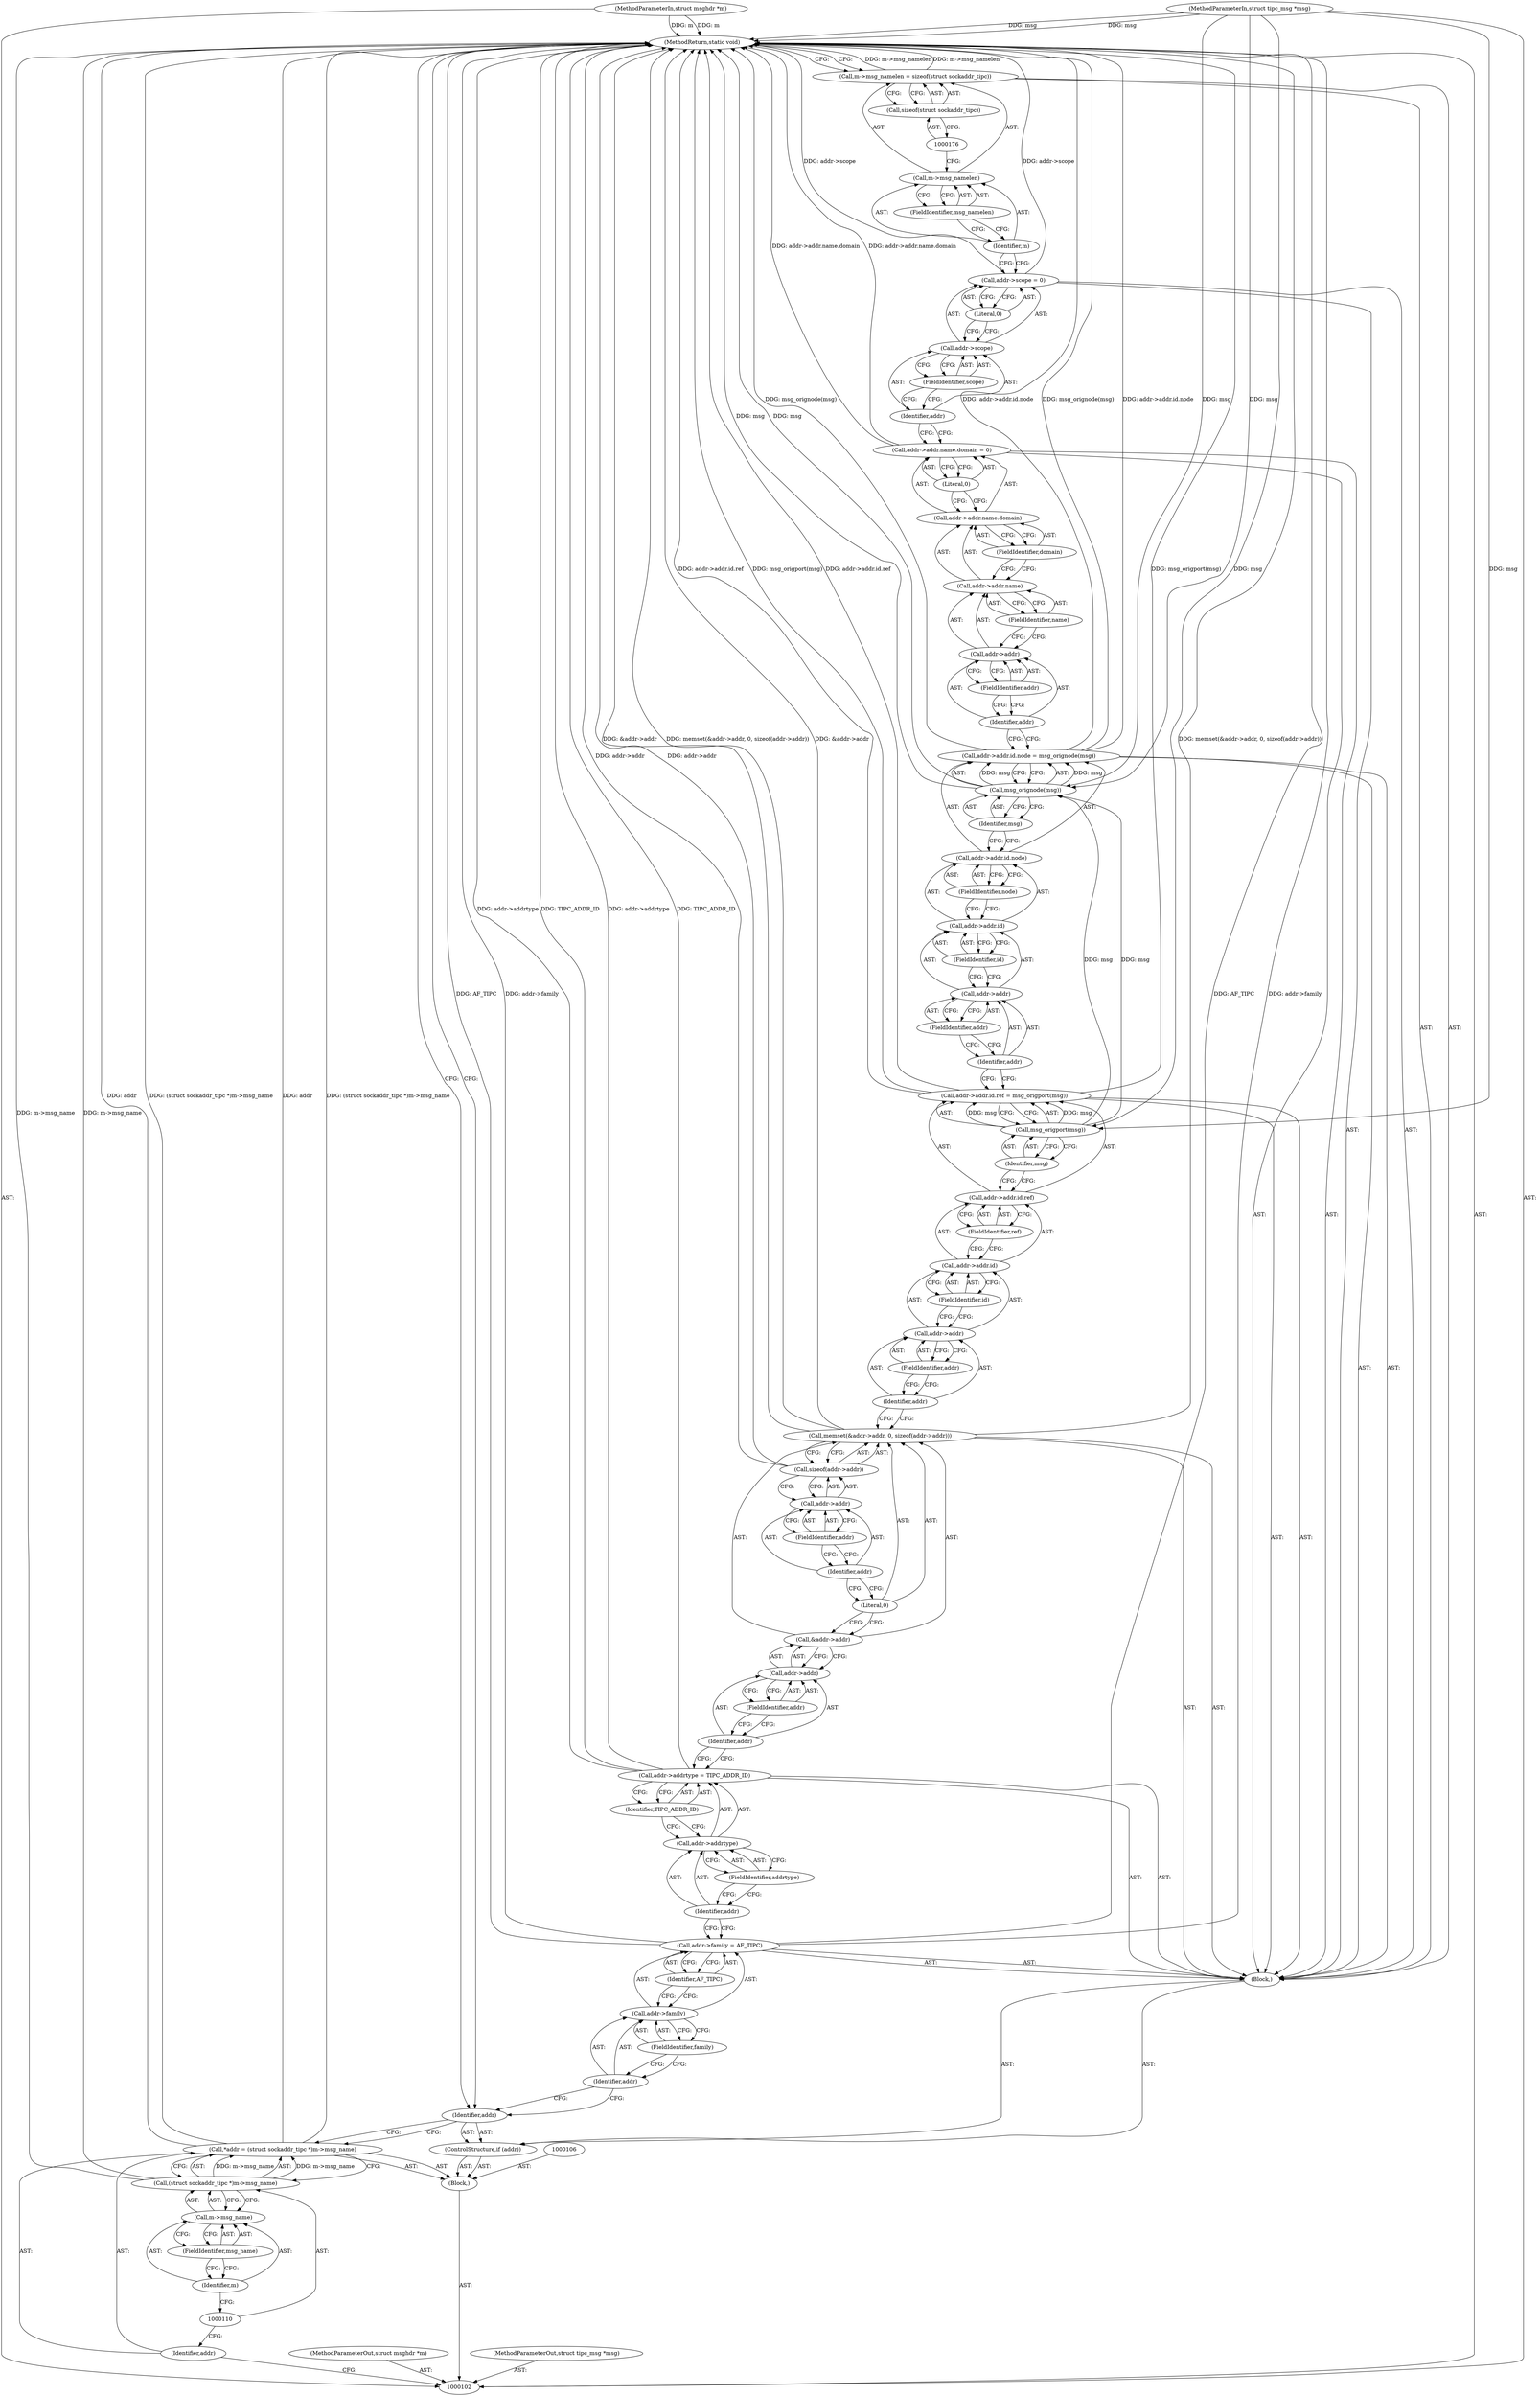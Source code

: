 digraph "0_linux_60085c3d009b0df252547adb336d1ccca5ce52ec_1" {
"1000177" [label="(MethodReturn,static void)"];
"1000103" [label="(MethodParameterIn,struct msghdr *m)"];
"1000228" [label="(MethodParameterOut,struct msghdr *m)"];
"1000104" [label="(MethodParameterIn,struct tipc_msg *msg)"];
"1000229" [label="(MethodParameterOut,struct tipc_msg *msg)"];
"1000153" [label="(FieldIdentifier,id)"];
"1000154" [label="(FieldIdentifier,node)"];
"1000155" [label="(Call,msg_orignode(msg))"];
"1000147" [label="(Call,addr->addr.id.node = msg_orignode(msg))"];
"1000148" [label="(Call,addr->addr.id.node)"];
"1000149" [label="(Call,addr->addr.id)"];
"1000150" [label="(Call,addr->addr)"];
"1000151" [label="(Identifier,addr)"];
"1000156" [label="(Identifier,msg)"];
"1000152" [label="(FieldIdentifier,addr)"];
"1000163" [label="(FieldIdentifier,name)"];
"1000164" [label="(FieldIdentifier,domain)"];
"1000165" [label="(Literal,0)"];
"1000157" [label="(Call,addr->addr.name.domain = 0)"];
"1000158" [label="(Call,addr->addr.name.domain)"];
"1000159" [label="(Call,addr->addr.name)"];
"1000160" [label="(Call,addr->addr)"];
"1000161" [label="(Identifier,addr)"];
"1000162" [label="(FieldIdentifier,addr)"];
"1000170" [label="(Literal,0)"];
"1000166" [label="(Call,addr->scope = 0)"];
"1000167" [label="(Call,addr->scope)"];
"1000168" [label="(Identifier,addr)"];
"1000169" [label="(FieldIdentifier,scope)"];
"1000175" [label="(Call,sizeof(struct sockaddr_tipc))"];
"1000171" [label="(Call,m->msg_namelen = sizeof(struct sockaddr_tipc))"];
"1000172" [label="(Call,m->msg_namelen)"];
"1000173" [label="(Identifier,m)"];
"1000174" [label="(FieldIdentifier,msg_namelen)"];
"1000105" [label="(Block,)"];
"1000107" [label="(Call,*addr = (struct sockaddr_tipc *)m->msg_name)"];
"1000108" [label="(Identifier,addr)"];
"1000109" [label="(Call,(struct sockaddr_tipc *)m->msg_name)"];
"1000111" [label="(Call,m->msg_name)"];
"1000112" [label="(Identifier,m)"];
"1000113" [label="(FieldIdentifier,msg_name)"];
"1000116" [label="(Block,)"];
"1000114" [label="(ControlStructure,if (addr))"];
"1000115" [label="(Identifier,addr)"];
"1000121" [label="(Identifier,AF_TIPC)"];
"1000117" [label="(Call,addr->family = AF_TIPC)"];
"1000118" [label="(Call,addr->family)"];
"1000119" [label="(Identifier,addr)"];
"1000120" [label="(FieldIdentifier,family)"];
"1000126" [label="(Identifier,TIPC_ADDR_ID)"];
"1000122" [label="(Call,addr->addrtype = TIPC_ADDR_ID)"];
"1000123" [label="(Call,addr->addrtype)"];
"1000124" [label="(Identifier,addr)"];
"1000125" [label="(FieldIdentifier,addrtype)"];
"1000129" [label="(Call,addr->addr)"];
"1000130" [label="(Identifier,addr)"];
"1000131" [label="(FieldIdentifier,addr)"];
"1000127" [label="(Call,memset(&addr->addr, 0, sizeof(addr->addr)))"];
"1000132" [label="(Literal,0)"];
"1000133" [label="(Call,sizeof(addr->addr))"];
"1000134" [label="(Call,addr->addr)"];
"1000135" [label="(Identifier,addr)"];
"1000136" [label="(FieldIdentifier,addr)"];
"1000128" [label="(Call,&addr->addr)"];
"1000143" [label="(FieldIdentifier,id)"];
"1000144" [label="(FieldIdentifier,ref)"];
"1000145" [label="(Call,msg_origport(msg))"];
"1000137" [label="(Call,addr->addr.id.ref = msg_origport(msg))"];
"1000138" [label="(Call,addr->addr.id.ref)"];
"1000139" [label="(Call,addr->addr.id)"];
"1000140" [label="(Call,addr->addr)"];
"1000141" [label="(Identifier,addr)"];
"1000146" [label="(Identifier,msg)"];
"1000142" [label="(FieldIdentifier,addr)"];
"1000177" -> "1000102"  [label="AST: "];
"1000177" -> "1000171"  [label="CFG: "];
"1000177" -> "1000115"  [label="CFG: "];
"1000122" -> "1000177"  [label="DDG: TIPC_ADDR_ID"];
"1000122" -> "1000177"  [label="DDG: addr->addrtype"];
"1000171" -> "1000177"  [label="DDG: m->msg_namelen"];
"1000107" -> "1000177"  [label="DDG: addr"];
"1000107" -> "1000177"  [label="DDG: (struct sockaddr_tipc *)m->msg_name"];
"1000104" -> "1000177"  [label="DDG: msg"];
"1000117" -> "1000177"  [label="DDG: AF_TIPC"];
"1000117" -> "1000177"  [label="DDG: addr->family"];
"1000147" -> "1000177"  [label="DDG: addr->addr.id.node"];
"1000147" -> "1000177"  [label="DDG: msg_orignode(msg)"];
"1000127" -> "1000177"  [label="DDG: memset(&addr->addr, 0, sizeof(addr->addr))"];
"1000127" -> "1000177"  [label="DDG: &addr->addr"];
"1000166" -> "1000177"  [label="DDG: addr->scope"];
"1000133" -> "1000177"  [label="DDG: addr->addr"];
"1000157" -> "1000177"  [label="DDG: addr->addr.name.domain"];
"1000103" -> "1000177"  [label="DDG: m"];
"1000137" -> "1000177"  [label="DDG: msg_origport(msg)"];
"1000137" -> "1000177"  [label="DDG: addr->addr.id.ref"];
"1000155" -> "1000177"  [label="DDG: msg"];
"1000109" -> "1000177"  [label="DDG: m->msg_name"];
"1000103" -> "1000102"  [label="AST: "];
"1000103" -> "1000177"  [label="DDG: m"];
"1000228" -> "1000102"  [label="AST: "];
"1000104" -> "1000102"  [label="AST: "];
"1000104" -> "1000177"  [label="DDG: msg"];
"1000104" -> "1000145"  [label="DDG: msg"];
"1000104" -> "1000155"  [label="DDG: msg"];
"1000229" -> "1000102"  [label="AST: "];
"1000153" -> "1000149"  [label="AST: "];
"1000153" -> "1000150"  [label="CFG: "];
"1000149" -> "1000153"  [label="CFG: "];
"1000154" -> "1000148"  [label="AST: "];
"1000154" -> "1000149"  [label="CFG: "];
"1000148" -> "1000154"  [label="CFG: "];
"1000155" -> "1000147"  [label="AST: "];
"1000155" -> "1000156"  [label="CFG: "];
"1000156" -> "1000155"  [label="AST: "];
"1000147" -> "1000155"  [label="CFG: "];
"1000155" -> "1000177"  [label="DDG: msg"];
"1000155" -> "1000147"  [label="DDG: msg"];
"1000145" -> "1000155"  [label="DDG: msg"];
"1000104" -> "1000155"  [label="DDG: msg"];
"1000147" -> "1000116"  [label="AST: "];
"1000147" -> "1000155"  [label="CFG: "];
"1000148" -> "1000147"  [label="AST: "];
"1000155" -> "1000147"  [label="AST: "];
"1000161" -> "1000147"  [label="CFG: "];
"1000147" -> "1000177"  [label="DDG: addr->addr.id.node"];
"1000147" -> "1000177"  [label="DDG: msg_orignode(msg)"];
"1000155" -> "1000147"  [label="DDG: msg"];
"1000148" -> "1000147"  [label="AST: "];
"1000148" -> "1000154"  [label="CFG: "];
"1000149" -> "1000148"  [label="AST: "];
"1000154" -> "1000148"  [label="AST: "];
"1000156" -> "1000148"  [label="CFG: "];
"1000149" -> "1000148"  [label="AST: "];
"1000149" -> "1000153"  [label="CFG: "];
"1000150" -> "1000149"  [label="AST: "];
"1000153" -> "1000149"  [label="AST: "];
"1000154" -> "1000149"  [label="CFG: "];
"1000150" -> "1000149"  [label="AST: "];
"1000150" -> "1000152"  [label="CFG: "];
"1000151" -> "1000150"  [label="AST: "];
"1000152" -> "1000150"  [label="AST: "];
"1000153" -> "1000150"  [label="CFG: "];
"1000151" -> "1000150"  [label="AST: "];
"1000151" -> "1000137"  [label="CFG: "];
"1000152" -> "1000151"  [label="CFG: "];
"1000156" -> "1000155"  [label="AST: "];
"1000156" -> "1000148"  [label="CFG: "];
"1000155" -> "1000156"  [label="CFG: "];
"1000152" -> "1000150"  [label="AST: "];
"1000152" -> "1000151"  [label="CFG: "];
"1000150" -> "1000152"  [label="CFG: "];
"1000163" -> "1000159"  [label="AST: "];
"1000163" -> "1000160"  [label="CFG: "];
"1000159" -> "1000163"  [label="CFG: "];
"1000164" -> "1000158"  [label="AST: "];
"1000164" -> "1000159"  [label="CFG: "];
"1000158" -> "1000164"  [label="CFG: "];
"1000165" -> "1000157"  [label="AST: "];
"1000165" -> "1000158"  [label="CFG: "];
"1000157" -> "1000165"  [label="CFG: "];
"1000157" -> "1000116"  [label="AST: "];
"1000157" -> "1000165"  [label="CFG: "];
"1000158" -> "1000157"  [label="AST: "];
"1000165" -> "1000157"  [label="AST: "];
"1000168" -> "1000157"  [label="CFG: "];
"1000157" -> "1000177"  [label="DDG: addr->addr.name.domain"];
"1000158" -> "1000157"  [label="AST: "];
"1000158" -> "1000164"  [label="CFG: "];
"1000159" -> "1000158"  [label="AST: "];
"1000164" -> "1000158"  [label="AST: "];
"1000165" -> "1000158"  [label="CFG: "];
"1000159" -> "1000158"  [label="AST: "];
"1000159" -> "1000163"  [label="CFG: "];
"1000160" -> "1000159"  [label="AST: "];
"1000163" -> "1000159"  [label="AST: "];
"1000164" -> "1000159"  [label="CFG: "];
"1000160" -> "1000159"  [label="AST: "];
"1000160" -> "1000162"  [label="CFG: "];
"1000161" -> "1000160"  [label="AST: "];
"1000162" -> "1000160"  [label="AST: "];
"1000163" -> "1000160"  [label="CFG: "];
"1000161" -> "1000160"  [label="AST: "];
"1000161" -> "1000147"  [label="CFG: "];
"1000162" -> "1000161"  [label="CFG: "];
"1000162" -> "1000160"  [label="AST: "];
"1000162" -> "1000161"  [label="CFG: "];
"1000160" -> "1000162"  [label="CFG: "];
"1000170" -> "1000166"  [label="AST: "];
"1000170" -> "1000167"  [label="CFG: "];
"1000166" -> "1000170"  [label="CFG: "];
"1000166" -> "1000116"  [label="AST: "];
"1000166" -> "1000170"  [label="CFG: "];
"1000167" -> "1000166"  [label="AST: "];
"1000170" -> "1000166"  [label="AST: "];
"1000173" -> "1000166"  [label="CFG: "];
"1000166" -> "1000177"  [label="DDG: addr->scope"];
"1000167" -> "1000166"  [label="AST: "];
"1000167" -> "1000169"  [label="CFG: "];
"1000168" -> "1000167"  [label="AST: "];
"1000169" -> "1000167"  [label="AST: "];
"1000170" -> "1000167"  [label="CFG: "];
"1000168" -> "1000167"  [label="AST: "];
"1000168" -> "1000157"  [label="CFG: "];
"1000169" -> "1000168"  [label="CFG: "];
"1000169" -> "1000167"  [label="AST: "];
"1000169" -> "1000168"  [label="CFG: "];
"1000167" -> "1000169"  [label="CFG: "];
"1000175" -> "1000171"  [label="AST: "];
"1000175" -> "1000176"  [label="CFG: "];
"1000176" -> "1000175"  [label="AST: "];
"1000171" -> "1000175"  [label="CFG: "];
"1000171" -> "1000116"  [label="AST: "];
"1000171" -> "1000175"  [label="CFG: "];
"1000172" -> "1000171"  [label="AST: "];
"1000175" -> "1000171"  [label="AST: "];
"1000177" -> "1000171"  [label="CFG: "];
"1000171" -> "1000177"  [label="DDG: m->msg_namelen"];
"1000172" -> "1000171"  [label="AST: "];
"1000172" -> "1000174"  [label="CFG: "];
"1000173" -> "1000172"  [label="AST: "];
"1000174" -> "1000172"  [label="AST: "];
"1000176" -> "1000172"  [label="CFG: "];
"1000173" -> "1000172"  [label="AST: "];
"1000173" -> "1000166"  [label="CFG: "];
"1000174" -> "1000173"  [label="CFG: "];
"1000174" -> "1000172"  [label="AST: "];
"1000174" -> "1000173"  [label="CFG: "];
"1000172" -> "1000174"  [label="CFG: "];
"1000105" -> "1000102"  [label="AST: "];
"1000106" -> "1000105"  [label="AST: "];
"1000107" -> "1000105"  [label="AST: "];
"1000114" -> "1000105"  [label="AST: "];
"1000107" -> "1000105"  [label="AST: "];
"1000107" -> "1000109"  [label="CFG: "];
"1000108" -> "1000107"  [label="AST: "];
"1000109" -> "1000107"  [label="AST: "];
"1000115" -> "1000107"  [label="CFG: "];
"1000107" -> "1000177"  [label="DDG: addr"];
"1000107" -> "1000177"  [label="DDG: (struct sockaddr_tipc *)m->msg_name"];
"1000109" -> "1000107"  [label="DDG: m->msg_name"];
"1000108" -> "1000107"  [label="AST: "];
"1000108" -> "1000102"  [label="CFG: "];
"1000110" -> "1000108"  [label="CFG: "];
"1000109" -> "1000107"  [label="AST: "];
"1000109" -> "1000111"  [label="CFG: "];
"1000110" -> "1000109"  [label="AST: "];
"1000111" -> "1000109"  [label="AST: "];
"1000107" -> "1000109"  [label="CFG: "];
"1000109" -> "1000177"  [label="DDG: m->msg_name"];
"1000109" -> "1000107"  [label="DDG: m->msg_name"];
"1000111" -> "1000109"  [label="AST: "];
"1000111" -> "1000113"  [label="CFG: "];
"1000112" -> "1000111"  [label="AST: "];
"1000113" -> "1000111"  [label="AST: "];
"1000109" -> "1000111"  [label="CFG: "];
"1000112" -> "1000111"  [label="AST: "];
"1000112" -> "1000110"  [label="CFG: "];
"1000113" -> "1000112"  [label="CFG: "];
"1000113" -> "1000111"  [label="AST: "];
"1000113" -> "1000112"  [label="CFG: "];
"1000111" -> "1000113"  [label="CFG: "];
"1000116" -> "1000114"  [label="AST: "];
"1000117" -> "1000116"  [label="AST: "];
"1000122" -> "1000116"  [label="AST: "];
"1000127" -> "1000116"  [label="AST: "];
"1000137" -> "1000116"  [label="AST: "];
"1000147" -> "1000116"  [label="AST: "];
"1000157" -> "1000116"  [label="AST: "];
"1000166" -> "1000116"  [label="AST: "];
"1000171" -> "1000116"  [label="AST: "];
"1000114" -> "1000105"  [label="AST: "];
"1000115" -> "1000114"  [label="AST: "];
"1000116" -> "1000114"  [label="AST: "];
"1000115" -> "1000114"  [label="AST: "];
"1000115" -> "1000107"  [label="CFG: "];
"1000119" -> "1000115"  [label="CFG: "];
"1000177" -> "1000115"  [label="CFG: "];
"1000121" -> "1000117"  [label="AST: "];
"1000121" -> "1000118"  [label="CFG: "];
"1000117" -> "1000121"  [label="CFG: "];
"1000117" -> "1000116"  [label="AST: "];
"1000117" -> "1000121"  [label="CFG: "];
"1000118" -> "1000117"  [label="AST: "];
"1000121" -> "1000117"  [label="AST: "];
"1000124" -> "1000117"  [label="CFG: "];
"1000117" -> "1000177"  [label="DDG: AF_TIPC"];
"1000117" -> "1000177"  [label="DDG: addr->family"];
"1000118" -> "1000117"  [label="AST: "];
"1000118" -> "1000120"  [label="CFG: "];
"1000119" -> "1000118"  [label="AST: "];
"1000120" -> "1000118"  [label="AST: "];
"1000121" -> "1000118"  [label="CFG: "];
"1000119" -> "1000118"  [label="AST: "];
"1000119" -> "1000115"  [label="CFG: "];
"1000120" -> "1000119"  [label="CFG: "];
"1000120" -> "1000118"  [label="AST: "];
"1000120" -> "1000119"  [label="CFG: "];
"1000118" -> "1000120"  [label="CFG: "];
"1000126" -> "1000122"  [label="AST: "];
"1000126" -> "1000123"  [label="CFG: "];
"1000122" -> "1000126"  [label="CFG: "];
"1000122" -> "1000116"  [label="AST: "];
"1000122" -> "1000126"  [label="CFG: "];
"1000123" -> "1000122"  [label="AST: "];
"1000126" -> "1000122"  [label="AST: "];
"1000130" -> "1000122"  [label="CFG: "];
"1000122" -> "1000177"  [label="DDG: TIPC_ADDR_ID"];
"1000122" -> "1000177"  [label="DDG: addr->addrtype"];
"1000123" -> "1000122"  [label="AST: "];
"1000123" -> "1000125"  [label="CFG: "];
"1000124" -> "1000123"  [label="AST: "];
"1000125" -> "1000123"  [label="AST: "];
"1000126" -> "1000123"  [label="CFG: "];
"1000124" -> "1000123"  [label="AST: "];
"1000124" -> "1000117"  [label="CFG: "];
"1000125" -> "1000124"  [label="CFG: "];
"1000125" -> "1000123"  [label="AST: "];
"1000125" -> "1000124"  [label="CFG: "];
"1000123" -> "1000125"  [label="CFG: "];
"1000129" -> "1000128"  [label="AST: "];
"1000129" -> "1000131"  [label="CFG: "];
"1000130" -> "1000129"  [label="AST: "];
"1000131" -> "1000129"  [label="AST: "];
"1000128" -> "1000129"  [label="CFG: "];
"1000130" -> "1000129"  [label="AST: "];
"1000130" -> "1000122"  [label="CFG: "];
"1000131" -> "1000130"  [label="CFG: "];
"1000131" -> "1000129"  [label="AST: "];
"1000131" -> "1000130"  [label="CFG: "];
"1000129" -> "1000131"  [label="CFG: "];
"1000127" -> "1000116"  [label="AST: "];
"1000127" -> "1000133"  [label="CFG: "];
"1000128" -> "1000127"  [label="AST: "];
"1000132" -> "1000127"  [label="AST: "];
"1000133" -> "1000127"  [label="AST: "];
"1000141" -> "1000127"  [label="CFG: "];
"1000127" -> "1000177"  [label="DDG: memset(&addr->addr, 0, sizeof(addr->addr))"];
"1000127" -> "1000177"  [label="DDG: &addr->addr"];
"1000132" -> "1000127"  [label="AST: "];
"1000132" -> "1000128"  [label="CFG: "];
"1000135" -> "1000132"  [label="CFG: "];
"1000133" -> "1000127"  [label="AST: "];
"1000133" -> "1000134"  [label="CFG: "];
"1000134" -> "1000133"  [label="AST: "];
"1000127" -> "1000133"  [label="CFG: "];
"1000133" -> "1000177"  [label="DDG: addr->addr"];
"1000134" -> "1000133"  [label="AST: "];
"1000134" -> "1000136"  [label="CFG: "];
"1000135" -> "1000134"  [label="AST: "];
"1000136" -> "1000134"  [label="AST: "];
"1000133" -> "1000134"  [label="CFG: "];
"1000135" -> "1000134"  [label="AST: "];
"1000135" -> "1000132"  [label="CFG: "];
"1000136" -> "1000135"  [label="CFG: "];
"1000136" -> "1000134"  [label="AST: "];
"1000136" -> "1000135"  [label="CFG: "];
"1000134" -> "1000136"  [label="CFG: "];
"1000128" -> "1000127"  [label="AST: "];
"1000128" -> "1000129"  [label="CFG: "];
"1000129" -> "1000128"  [label="AST: "];
"1000132" -> "1000128"  [label="CFG: "];
"1000143" -> "1000139"  [label="AST: "];
"1000143" -> "1000140"  [label="CFG: "];
"1000139" -> "1000143"  [label="CFG: "];
"1000144" -> "1000138"  [label="AST: "];
"1000144" -> "1000139"  [label="CFG: "];
"1000138" -> "1000144"  [label="CFG: "];
"1000145" -> "1000137"  [label="AST: "];
"1000145" -> "1000146"  [label="CFG: "];
"1000146" -> "1000145"  [label="AST: "];
"1000137" -> "1000145"  [label="CFG: "];
"1000145" -> "1000137"  [label="DDG: msg"];
"1000104" -> "1000145"  [label="DDG: msg"];
"1000145" -> "1000155"  [label="DDG: msg"];
"1000137" -> "1000116"  [label="AST: "];
"1000137" -> "1000145"  [label="CFG: "];
"1000138" -> "1000137"  [label="AST: "];
"1000145" -> "1000137"  [label="AST: "];
"1000151" -> "1000137"  [label="CFG: "];
"1000137" -> "1000177"  [label="DDG: msg_origport(msg)"];
"1000137" -> "1000177"  [label="DDG: addr->addr.id.ref"];
"1000145" -> "1000137"  [label="DDG: msg"];
"1000138" -> "1000137"  [label="AST: "];
"1000138" -> "1000144"  [label="CFG: "];
"1000139" -> "1000138"  [label="AST: "];
"1000144" -> "1000138"  [label="AST: "];
"1000146" -> "1000138"  [label="CFG: "];
"1000139" -> "1000138"  [label="AST: "];
"1000139" -> "1000143"  [label="CFG: "];
"1000140" -> "1000139"  [label="AST: "];
"1000143" -> "1000139"  [label="AST: "];
"1000144" -> "1000139"  [label="CFG: "];
"1000140" -> "1000139"  [label="AST: "];
"1000140" -> "1000142"  [label="CFG: "];
"1000141" -> "1000140"  [label="AST: "];
"1000142" -> "1000140"  [label="AST: "];
"1000143" -> "1000140"  [label="CFG: "];
"1000141" -> "1000140"  [label="AST: "];
"1000141" -> "1000127"  [label="CFG: "];
"1000142" -> "1000141"  [label="CFG: "];
"1000146" -> "1000145"  [label="AST: "];
"1000146" -> "1000138"  [label="CFG: "];
"1000145" -> "1000146"  [label="CFG: "];
"1000142" -> "1000140"  [label="AST: "];
"1000142" -> "1000141"  [label="CFG: "];
"1000140" -> "1000142"  [label="CFG: "];
}
